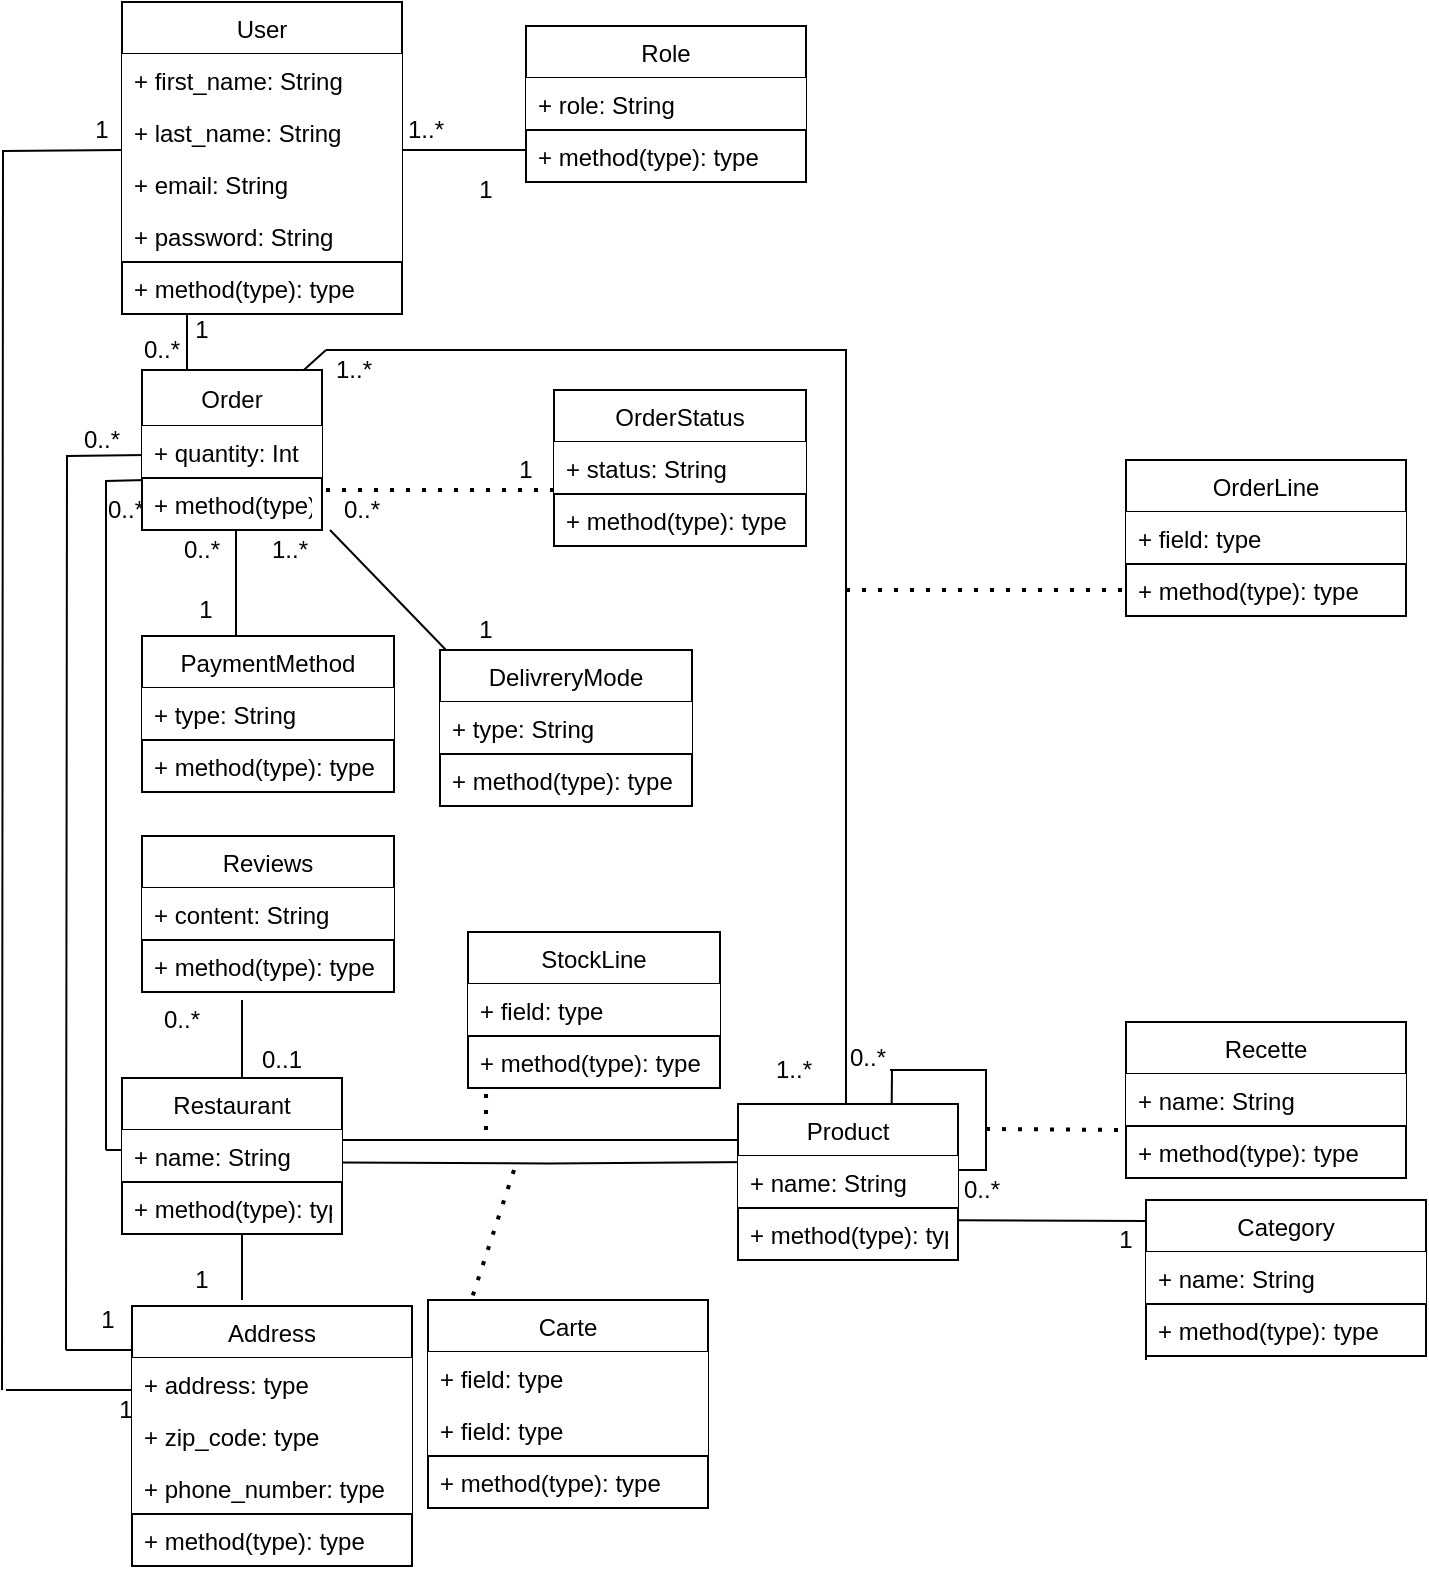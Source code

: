 <mxfile version="13.7.9" type="device"><diagram id="C5RBs43oDa-KdzZeNtuy" name="diagram_class"><mxGraphModel dx="672" dy="725" grid="1" gridSize="10" guides="1" tooltips="1" connect="1" arrows="1" fold="1" page="1" pageScale="1" pageWidth="827" pageHeight="1169" math="0" shadow="0"><root><mxCell id="WIyWlLk6GJQsqaUBKTNV-0"/><mxCell id="WIyWlLk6GJQsqaUBKTNV-1" parent="WIyWlLk6GJQsqaUBKTNV-0"/><mxCell id="FE85Yk6L3QSCfBWasc5i-10" style="edgeStyle=orthogonalEdgeStyle;rounded=0;orthogonalLoop=1;jettySize=auto;html=1;exitX=0;exitY=0.25;exitDx=0;exitDy=0;endArrow=none;endFill=0;strokeColor=#000000;" parent="WIyWlLk6GJQsqaUBKTNV-1" edge="1"><mxGeometry relative="1" as="geometry"><mxPoint x="100" y="680" as="targetPoint"/><mxPoint x="163" y="680.0" as="sourcePoint"/></mxGeometry></mxCell><mxCell id="FE85Yk6L3QSCfBWasc5i-20" style="edgeStyle=orthogonalEdgeStyle;rounded=0;orthogonalLoop=1;jettySize=auto;html=1;exitX=0;exitY=0.75;exitDx=0;exitDy=0;endArrow=none;endFill=0;strokeColor=#000000;" parent="WIyWlLk6GJQsqaUBKTNV-1" edge="1"><mxGeometry relative="1" as="geometry"><mxPoint x="70" y="700" as="targetPoint"/><mxPoint x="141" y="700" as="sourcePoint"/></mxGeometry></mxCell><mxCell id="HEgG5hIbWRxFuIyhDxH8-4" value="User" style="swimlane;fontStyle=0;childLayout=stackLayout;horizontal=1;startSize=26;horizontalStack=0;resizeParent=1;resizeParentMax=0;resizeLast=0;collapsible=1;marginBottom=0;fillColor=#FFFFFF;" vertex="1" parent="WIyWlLk6GJQsqaUBKTNV-1"><mxGeometry x="128" y="6" width="140" height="156" as="geometry"><mxRectangle x="480" y="50" width="90" height="26" as="alternateBounds"/></mxGeometry></mxCell><mxCell id="HEgG5hIbWRxFuIyhDxH8-5" value="+ first_name: String" style="text;strokeColor=none;align=left;verticalAlign=top;spacingLeft=4;spacingRight=4;overflow=hidden;rotatable=0;points=[[0,0.5],[1,0.5]];portConstraint=eastwest;fillColor=#FFFFFF;" vertex="1" parent="HEgG5hIbWRxFuIyhDxH8-4"><mxGeometry y="26" width="140" height="26" as="geometry"/></mxCell><mxCell id="HEgG5hIbWRxFuIyhDxH8-6" value="+ last_name: String" style="text;align=left;verticalAlign=top;spacingLeft=4;spacingRight=4;overflow=hidden;rotatable=0;points=[[0,0.5],[1,0.5]];portConstraint=eastwest;fillColor=#FFFFFF;" vertex="1" parent="HEgG5hIbWRxFuIyhDxH8-4"><mxGeometry y="52" width="140" height="26" as="geometry"/></mxCell><mxCell id="HEgG5hIbWRxFuIyhDxH8-111" value="+ email: String" style="text;align=left;verticalAlign=top;spacingLeft=4;spacingRight=4;overflow=hidden;rotatable=0;points=[[0,0.5],[1,0.5]];portConstraint=eastwest;fillColor=#FFFFFF;" vertex="1" parent="HEgG5hIbWRxFuIyhDxH8-4"><mxGeometry y="78" width="140" height="26" as="geometry"/></mxCell><mxCell id="HEgG5hIbWRxFuIyhDxH8-110" value="+ password: String" style="text;align=left;verticalAlign=top;spacingLeft=4;spacingRight=4;overflow=hidden;rotatable=0;points=[[0,0.5],[1,0.5]];portConstraint=eastwest;fillColor=#FFFFFF;" vertex="1" parent="HEgG5hIbWRxFuIyhDxH8-4"><mxGeometry y="104" width="140" height="26" as="geometry"/></mxCell><mxCell id="HEgG5hIbWRxFuIyhDxH8-92" value="+ method(type): type" style="text;align=left;verticalAlign=top;spacingLeft=4;spacingRight=4;overflow=hidden;rotatable=0;points=[[0,0.5],[1,0.5]];portConstraint=eastwest;fillColor=#FFFFFF;strokeColor=#000000;" vertex="1" parent="HEgG5hIbWRxFuIyhDxH8-4"><mxGeometry y="130" width="140" height="26" as="geometry"/></mxCell><mxCell id="HEgG5hIbWRxFuIyhDxH8-8" value="Role" style="swimlane;fontStyle=0;childLayout=stackLayout;horizontal=1;startSize=26;horizontalStack=0;resizeParent=1;resizeParentMax=0;resizeLast=0;collapsible=1;marginBottom=0;fillColor=#FFFFFF;" vertex="1" parent="WIyWlLk6GJQsqaUBKTNV-1"><mxGeometry x="330" y="18" width="140" height="78" as="geometry"><mxRectangle x="480" y="50" width="90" height="26" as="alternateBounds"/></mxGeometry></mxCell><mxCell id="HEgG5hIbWRxFuIyhDxH8-9" value="+ role: String" style="text;strokeColor=none;align=left;verticalAlign=top;spacingLeft=4;spacingRight=4;overflow=hidden;rotatable=0;points=[[0,0.5],[1,0.5]];portConstraint=eastwest;fillColor=#FFFFFF;" vertex="1" parent="HEgG5hIbWRxFuIyhDxH8-8"><mxGeometry y="26" width="140" height="26" as="geometry"/></mxCell><mxCell id="HEgG5hIbWRxFuIyhDxH8-91" value="+ method(type): type" style="text;align=left;verticalAlign=top;spacingLeft=4;spacingRight=4;overflow=hidden;rotatable=0;points=[[0,0.5],[1,0.5]];portConstraint=eastwest;fillColor=#FFFFFF;strokeColor=#000000;" vertex="1" parent="HEgG5hIbWRxFuIyhDxH8-8"><mxGeometry y="52" width="140" height="26" as="geometry"/></mxCell><mxCell id="FE85Yk6L3QSCfBWasc5i-9" style="edgeStyle=orthogonalEdgeStyle;rounded=0;orthogonalLoop=1;jettySize=auto;html=1;exitX=0;exitY=0.5;exitDx=0;exitDy=0;endArrow=none;endFill=0;strokeColor=#000000;" parent="WIyWlLk6GJQsqaUBKTNV-1" edge="1"><mxGeometry relative="1" as="geometry"><mxPoint x="120" y="580" as="targetPoint"/><Array as="points"><mxPoint x="138" y="580"/></Array><mxPoint x="138" y="575" as="sourcePoint"/></mxGeometry></mxCell><mxCell id="FE85Yk6L3QSCfBWasc5i-14" style="edgeStyle=orthogonalEdgeStyle;rounded=0;orthogonalLoop=1;jettySize=auto;html=1;exitX=1;exitY=0.5;exitDx=0;exitDy=0;entryX=-0.004;entryY=0.178;entryDx=0;entryDy=0;endArrow=none;endFill=0;strokeColor=#000000;entryPerimeter=0;" parent="WIyWlLk6GJQsqaUBKTNV-1" edge="1"><mxGeometry relative="1" as="geometry"><mxPoint x="443.624" y="569.79" as="targetPoint"/><Array as="points"><mxPoint x="440" y="575"/><mxPoint x="444" y="576"/></Array><mxPoint x="238" y="575" as="sourcePoint"/></mxGeometry></mxCell><mxCell id="FE85Yk6L3QSCfBWasc5i-67" style="edgeStyle=orthogonalEdgeStyle;rounded=0;orthogonalLoop=1;jettySize=auto;html=1;exitX=1;exitY=0.75;exitDx=0;exitDy=0;endArrow=none;endFill=0;strokeColor=#000000;entryX=0.002;entryY=0.542;entryDx=0;entryDy=0;entryPerimeter=0;" parent="WIyWlLk6GJQsqaUBKTNV-1" edge="1"><mxGeometry relative="1" as="geometry"><mxPoint x="444.188" y="586.01" as="targetPoint"/><mxPoint x="238" y="586.2" as="sourcePoint"/></mxGeometry></mxCell><mxCell id="FE85Yk6L3QSCfBWasc5i-8" style="edgeStyle=orthogonalEdgeStyle;rounded=0;orthogonalLoop=1;jettySize=auto;html=1;exitX=0;exitY=0.5;exitDx=0;exitDy=0;endArrow=none;endFill=0;strokeColor=#000000;" parent="WIyWlLk6GJQsqaUBKTNV-1" edge="1"><mxGeometry relative="1" as="geometry"><mxPoint x="120" y="580" as="targetPoint"/><mxPoint x="140" y="245" as="sourcePoint"/></mxGeometry></mxCell><mxCell id="FE85Yk6L3QSCfBWasc5i-11" style="edgeStyle=orthogonalEdgeStyle;rounded=0;orthogonalLoop=1;jettySize=auto;html=1;exitX=0;exitY=0.25;exitDx=0;exitDy=0;endArrow=none;endFill=0;strokeColor=#000000;" parent="WIyWlLk6GJQsqaUBKTNV-1" edge="1"><mxGeometry relative="1" as="geometry"><mxPoint x="100" y="670" as="targetPoint"/><mxPoint x="140" y="232.5" as="sourcePoint"/></mxGeometry></mxCell><mxCell id="FE85Yk6L3QSCfBWasc5i-49" style="edgeStyle=orthogonalEdgeStyle;rounded=0;orthogonalLoop=1;jettySize=auto;html=1;exitX=0.5;exitY=0;exitDx=0;exitDy=0;endArrow=none;endFill=0;strokeColor=#000000;" parent="WIyWlLk6GJQsqaUBKTNV-1" edge="1"><mxGeometry relative="1" as="geometry"><mxPoint x="230" y="180" as="targetPoint"/><Array as="points"><mxPoint x="491" y="565"/><mxPoint x="490" y="180"/></Array><mxPoint x="491.0" y="560" as="sourcePoint"/></mxGeometry></mxCell><mxCell id="FE85Yk6L3QSCfBWasc5i-60" style="edgeStyle=orthogonalEdgeStyle;rounded=0;orthogonalLoop=1;jettySize=auto;html=1;exitX=1;exitY=0.5;exitDx=0;exitDy=0;endArrow=none;endFill=0;strokeColor=#000000;" parent="WIyWlLk6GJQsqaUBKTNV-1" edge="1"><mxGeometry relative="1" as="geometry"><mxPoint x="512" y="540" as="targetPoint"/><mxPoint x="540" y="590" as="sourcePoint"/><Array as="points"><mxPoint x="560" y="590"/><mxPoint x="560" y="540"/><mxPoint x="522" y="540"/></Array></mxGeometry></mxCell><mxCell id="FE85Yk6L3QSCfBWasc5i-69" style="edgeStyle=orthogonalEdgeStyle;rounded=0;orthogonalLoop=1;jettySize=auto;html=1;exitX=0.75;exitY=1;exitDx=0;exitDy=0;entryX=0;entryY=0.75;entryDx=0;entryDy=0;endArrow=none;endFill=0;strokeColor=#000000;" parent="WIyWlLk6GJQsqaUBKTNV-1" edge="1"><mxGeometry relative="1" as="geometry"><mxPoint x="514.5" y="615" as="sourcePoint"/><mxPoint x="640.0" y="685" as="targetPoint"/></mxGeometry></mxCell><mxCell id="MqJ2paSYURDr6kIqOZ7u-15" style="edgeStyle=orthogonalEdgeStyle;rounded=0;orthogonalLoop=1;jettySize=auto;html=1;entryX=0;entryY=0.5;entryDx=0;entryDy=0;endArrow=none;endFill=0;" parent="WIyWlLk6GJQsqaUBKTNV-1" edge="1"><mxGeometry relative="1" as="geometry"><mxPoint x="268" y="80" as="sourcePoint"/><mxPoint x="330" y="80" as="targetPoint"/></mxGeometry></mxCell><mxCell id="FE85Yk6L3QSCfBWasc5i-6" style="edgeStyle=orthogonalEdgeStyle;rounded=0;orthogonalLoop=1;jettySize=auto;html=1;endArrow=none;endFill=0;exitX=0;exitY=0.5;exitDx=0;exitDy=0;" parent="WIyWlLk6GJQsqaUBKTNV-1" edge="1"><mxGeometry relative="1" as="geometry"><mxPoint x="68" y="700" as="targetPoint"/><mxPoint x="128" y="80" as="sourcePoint"/></mxGeometry></mxCell><mxCell id="MqJ2paSYURDr6kIqOZ7u-20" value="" style="endArrow=none;html=1;strokeColor=#000000;exitX=0.5;exitY=1;exitDx=0;exitDy=0;" parent="WIyWlLk6GJQsqaUBKTNV-1" edge="1"><mxGeometry width="50" height="50" relative="1" as="geometry"><mxPoint x="188" y="605" as="sourcePoint"/><mxPoint x="188" y="655" as="targetPoint"/></mxGeometry></mxCell><mxCell id="MqJ2paSYURDr6kIqOZ7u-21" value="" style="endArrow=none;html=1;strokeColor=#000000;exitX=0.5;exitY=0;exitDx=0;exitDy=0;entryX=0.5;entryY=1;entryDx=0;entryDy=0;" parent="WIyWlLk6GJQsqaUBKTNV-1" edge="1"><mxGeometry width="50" height="50" relative="1" as="geometry"><mxPoint x="188" y="545" as="sourcePoint"/><mxPoint x="188" y="505" as="targetPoint"/></mxGeometry></mxCell><mxCell id="MqJ2paSYURDr6kIqOZ7u-24" value="" style="endArrow=none;dashed=1;html=1;dashPattern=1 3;strokeWidth=2;entryX=0;entryY=0.5;entryDx=0;entryDy=0;" parent="WIyWlLk6GJQsqaUBKTNV-1" edge="1"><mxGeometry width="50" height="50" relative="1" as="geometry"><mxPoint x="230" y="250" as="sourcePoint"/><mxPoint x="350.0" y="250" as="targetPoint"/></mxGeometry></mxCell><mxCell id="MqJ2paSYURDr6kIqOZ7u-25" value="" style="endArrow=none;html=1;strokeColor=#000000;exitX=0.5;exitY=1;exitDx=0;exitDy=0;entryX=0.5;entryY=0;entryDx=0;entryDy=0;" parent="WIyWlLk6GJQsqaUBKTNV-1" edge="1"><mxGeometry width="50" height="50" relative="1" as="geometry"><mxPoint x="185" y="270" as="sourcePoint"/><mxPoint x="185" y="330" as="targetPoint"/></mxGeometry></mxCell><mxCell id="MqJ2paSYURDr6kIqOZ7u-35" value="0..*" style="text;html=1;strokeColor=none;fillColor=none;align=center;verticalAlign=middle;whiteSpace=wrap;rounded=0;" parent="WIyWlLk6GJQsqaUBKTNV-1" vertex="1"><mxGeometry x="228" y="250" width="40" height="20" as="geometry"/></mxCell><mxCell id="MqJ2paSYURDr6kIqOZ7u-37" value="1" style="text;html=1;strokeColor=none;fillColor=none;align=center;verticalAlign=middle;whiteSpace=wrap;rounded=0;" parent="WIyWlLk6GJQsqaUBKTNV-1" vertex="1"><mxGeometry x="178" y="605" width="40" height="20" as="geometry"/></mxCell><mxCell id="MqJ2paSYURDr6kIqOZ7u-38" value="1" style="text;html=1;strokeColor=none;fillColor=none;align=center;verticalAlign=middle;whiteSpace=wrap;rounded=0;" parent="WIyWlLk6GJQsqaUBKTNV-1" vertex="1"><mxGeometry x="148" y="635" width="40" height="20" as="geometry"/></mxCell><mxCell id="MqJ2paSYURDr6kIqOZ7u-39" value="0..*" style="text;html=1;strokeColor=none;fillColor=none;align=center;verticalAlign=middle;whiteSpace=wrap;rounded=0;" parent="WIyWlLk6GJQsqaUBKTNV-1" vertex="1"><mxGeometry x="138" y="505" width="40" height="20" as="geometry"/></mxCell><mxCell id="MqJ2paSYURDr6kIqOZ7u-40" value="0..1" style="text;html=1;strokeColor=none;fillColor=none;align=center;verticalAlign=middle;whiteSpace=wrap;rounded=0;" parent="WIyWlLk6GJQsqaUBKTNV-1" vertex="1"><mxGeometry x="188" y="525" width="40" height="20" as="geometry"/></mxCell><mxCell id="MqJ2paSYURDr6kIqOZ7u-46" value="1" style="text;html=1;strokeColor=none;fillColor=none;align=center;verticalAlign=middle;whiteSpace=wrap;rounded=0;" parent="WIyWlLk6GJQsqaUBKTNV-1" vertex="1"><mxGeometry x="150" y="300" width="40" height="20" as="geometry"/></mxCell><mxCell id="MqJ2paSYURDr6kIqOZ7u-47" value="1..*" style="text;html=1;strokeColor=none;fillColor=none;align=center;verticalAlign=middle;whiteSpace=wrap;rounded=0;" parent="WIyWlLk6GJQsqaUBKTNV-1" vertex="1"><mxGeometry x="260" y="60" width="40" height="20" as="geometry"/></mxCell><mxCell id="MqJ2paSYURDr6kIqOZ7u-48" value="1" style="text;html=1;strokeColor=none;fillColor=none;align=center;verticalAlign=middle;whiteSpace=wrap;rounded=0;" parent="WIyWlLk6GJQsqaUBKTNV-1" vertex="1"><mxGeometry x="290" y="90" width="40" height="20" as="geometry"/></mxCell><mxCell id="FE85Yk6L3QSCfBWasc5i-1" value="1" style="text;html=1;strokeColor=none;fillColor=none;align=center;verticalAlign=middle;whiteSpace=wrap;rounded=0;" parent="WIyWlLk6GJQsqaUBKTNV-1" vertex="1"><mxGeometry x="148" y="160" width="40" height="20" as="geometry"/></mxCell><mxCell id="FE85Yk6L3QSCfBWasc5i-2" value="0..*" style="text;html=1;strokeColor=none;fillColor=none;align=center;verticalAlign=middle;whiteSpace=wrap;rounded=0;" parent="WIyWlLk6GJQsqaUBKTNV-1" vertex="1"><mxGeometry x="128" y="170" width="40" height="20" as="geometry"/></mxCell><mxCell id="FE85Yk6L3QSCfBWasc5i-19" value="" style="endArrow=none;html=1;strokeColor=#000000;" parent="WIyWlLk6GJQsqaUBKTNV-1" edge="1"><mxGeometry width="50" height="50" relative="1" as="geometry"><mxPoint x="100" y="670" as="sourcePoint"/><mxPoint x="100" y="680" as="targetPoint"/></mxGeometry></mxCell><mxCell id="FE85Yk6L3QSCfBWasc5i-26" value="1" style="text;html=1;strokeColor=none;fillColor=none;align=center;verticalAlign=middle;whiteSpace=wrap;rounded=0;" parent="WIyWlLk6GJQsqaUBKTNV-1" vertex="1"><mxGeometry x="110" y="700" width="40" height="20" as="geometry"/></mxCell><mxCell id="FE85Yk6L3QSCfBWasc5i-27" value="1" style="text;html=1;strokeColor=none;fillColor=none;align=center;verticalAlign=middle;whiteSpace=wrap;rounded=0;" parent="WIyWlLk6GJQsqaUBKTNV-1" vertex="1"><mxGeometry x="98" y="60" width="40" height="20" as="geometry"/></mxCell><mxCell id="FE85Yk6L3QSCfBWasc5i-29" value="1" style="text;html=1;strokeColor=none;fillColor=none;align=center;verticalAlign=middle;whiteSpace=wrap;rounded=0;" parent="WIyWlLk6GJQsqaUBKTNV-1" vertex="1"><mxGeometry x="101" y="655" width="40" height="20" as="geometry"/></mxCell><mxCell id="FE85Yk6L3QSCfBWasc5i-31" value="0..*" style="text;html=1;strokeColor=none;fillColor=none;align=center;verticalAlign=middle;whiteSpace=wrap;rounded=0;" parent="WIyWlLk6GJQsqaUBKTNV-1" vertex="1"><mxGeometry x="98" y="215" width="40" height="20" as="geometry"/></mxCell><mxCell id="FE85Yk6L3QSCfBWasc5i-32" value="1..*" style="text;html=1;strokeColor=none;fillColor=none;align=center;verticalAlign=middle;whiteSpace=wrap;rounded=0;" parent="WIyWlLk6GJQsqaUBKTNV-1" vertex="1"><mxGeometry x="192" y="270" width="40" height="20" as="geometry"/></mxCell><mxCell id="FE85Yk6L3QSCfBWasc5i-35" value="0..*" style="text;html=1;strokeColor=none;fillColor=none;align=center;verticalAlign=middle;whiteSpace=wrap;rounded=0;" parent="WIyWlLk6GJQsqaUBKTNV-1" vertex="1"><mxGeometry x="110" y="250" width="40" height="20" as="geometry"/></mxCell><mxCell id="FE85Yk6L3QSCfBWasc5i-38" value="1" style="text;html=1;strokeColor=none;fillColor=none;align=center;verticalAlign=middle;whiteSpace=wrap;rounded=0;" parent="WIyWlLk6GJQsqaUBKTNV-1" vertex="1"><mxGeometry x="310" y="230" width="40" height="20" as="geometry"/></mxCell><mxCell id="FE85Yk6L3QSCfBWasc5i-48" value="" style="endArrow=none;dashed=1;html=1;dashPattern=1 3;strokeWidth=2;entryX=0.405;entryY=1.021;entryDx=0;entryDy=0;entryPerimeter=0;" parent="WIyWlLk6GJQsqaUBKTNV-1" edge="1"><mxGeometry width="50" height="50" relative="1" as="geometry"><mxPoint x="310" y="570" as="sourcePoint"/><mxPoint x="310.07" y="501.26" as="targetPoint"/></mxGeometry></mxCell><mxCell id="FE85Yk6L3QSCfBWasc5i-50" value="" style="endArrow=none;html=1;strokeColor=#000000;exitX=0.89;exitY=0.009;exitDx=0;exitDy=0;exitPerimeter=0;" parent="WIyWlLk6GJQsqaUBKTNV-1" source="HEgG5hIbWRxFuIyhDxH8-83" edge="1"><mxGeometry width="50" height="50" relative="1" as="geometry"><mxPoint x="230" y="220" as="sourcePoint"/><mxPoint x="230" y="180" as="targetPoint"/></mxGeometry></mxCell><mxCell id="FE85Yk6L3QSCfBWasc5i-53" value="" style="endArrow=none;dashed=1;html=1;dashPattern=1 3;strokeWidth=2;" parent="WIyWlLk6GJQsqaUBKTNV-1" edge="1"><mxGeometry width="50" height="50" relative="1" as="geometry"><mxPoint x="490" y="300" as="sourcePoint"/><mxPoint x="630" y="300" as="targetPoint"/></mxGeometry></mxCell><mxCell id="FE85Yk6L3QSCfBWasc5i-54" value="" style="endArrow=none;html=1;strokeColor=#000000;entryX=0;entryY=0;entryDx=0;entryDy=0;" parent="WIyWlLk6GJQsqaUBKTNV-1" edge="1"><mxGeometry width="50" height="50" relative="1" as="geometry"><mxPoint x="232" y="270" as="sourcePoint"/><mxPoint x="290.0" y="330" as="targetPoint"/></mxGeometry></mxCell><mxCell id="FE85Yk6L3QSCfBWasc5i-55" value="1" style="text;html=1;strokeColor=none;fillColor=none;align=center;verticalAlign=middle;whiteSpace=wrap;rounded=0;" parent="WIyWlLk6GJQsqaUBKTNV-1" vertex="1"><mxGeometry x="290" y="310" width="40" height="20" as="geometry"/></mxCell><mxCell id="FE85Yk6L3QSCfBWasc5i-56" value="0..*" style="text;html=1;strokeColor=none;fillColor=none;align=center;verticalAlign=middle;whiteSpace=wrap;rounded=0;" parent="WIyWlLk6GJQsqaUBKTNV-1" vertex="1"><mxGeometry x="148" y="270" width="40" height="20" as="geometry"/></mxCell><mxCell id="FE85Yk6L3QSCfBWasc5i-57" value="1..*" style="text;html=1;strokeColor=none;fillColor=none;align=center;verticalAlign=middle;whiteSpace=wrap;rounded=0;" parent="WIyWlLk6GJQsqaUBKTNV-1" vertex="1"><mxGeometry x="224" y="180" width="40" height="20" as="geometry"/></mxCell><mxCell id="FE85Yk6L3QSCfBWasc5i-62" value="" style="endArrow=none;html=1;strokeColor=#000000;exitX=0.732;exitY=0.017;exitDx=0;exitDy=0;exitPerimeter=0;" parent="WIyWlLk6GJQsqaUBKTNV-1" edge="1"><mxGeometry width="50" height="50" relative="1" as="geometry"><mxPoint x="512.808" y="560.935" as="sourcePoint"/><mxPoint x="513" y="540" as="targetPoint"/></mxGeometry></mxCell><mxCell id="FE85Yk6L3QSCfBWasc5i-63" value="0..*" style="text;html=1;strokeColor=none;fillColor=none;align=center;verticalAlign=middle;whiteSpace=wrap;rounded=0;" parent="WIyWlLk6GJQsqaUBKTNV-1" vertex="1"><mxGeometry x="538" y="590" width="40" height="20" as="geometry"/></mxCell><mxCell id="FE85Yk6L3QSCfBWasc5i-64" value="0..*" style="text;html=1;strokeColor=none;fillColor=none;align=center;verticalAlign=middle;whiteSpace=wrap;rounded=0;" parent="WIyWlLk6GJQsqaUBKTNV-1" vertex="1"><mxGeometry x="481" y="524" width="40" height="20" as="geometry"/></mxCell><mxCell id="FE85Yk6L3QSCfBWasc5i-65" value="" style="endArrow=none;dashed=1;html=1;dashPattern=1 3;strokeWidth=2;entryX=0.143;entryY=0.048;entryDx=0;entryDy=0;entryPerimeter=0;" parent="WIyWlLk6GJQsqaUBKTNV-1" target="HEgG5hIbWRxFuIyhDxH8-24" edge="1"><mxGeometry width="50" height="50" relative="1" as="geometry"><mxPoint x="324" y="590" as="sourcePoint"/><mxPoint x="323.5" y="643" as="targetPoint"/></mxGeometry></mxCell><mxCell id="FE85Yk6L3QSCfBWasc5i-66" value="" style="endArrow=none;dashed=1;html=1;dashPattern=1 3;strokeWidth=2;" parent="WIyWlLk6GJQsqaUBKTNV-1" edge="1"><mxGeometry width="50" height="50" relative="1" as="geometry"><mxPoint x="560" y="569.5" as="sourcePoint"/><mxPoint x="630" y="570" as="targetPoint"/></mxGeometry></mxCell><mxCell id="FE85Yk6L3QSCfBWasc5i-70" value="1" style="text;html=1;strokeColor=none;fillColor=none;align=center;verticalAlign=middle;whiteSpace=wrap;rounded=0;" parent="WIyWlLk6GJQsqaUBKTNV-1" vertex="1"><mxGeometry x="610" y="615" width="40" height="20" as="geometry"/></mxCell><mxCell id="FE85Yk6L3QSCfBWasc5i-71" value="0..*" style="text;html=1;strokeColor=none;fillColor=none;align=center;verticalAlign=middle;whiteSpace=wrap;rounded=0;" parent="WIyWlLk6GJQsqaUBKTNV-1" vertex="1"><mxGeometry x="480" y="615" width="40" height="20" as="geometry"/></mxCell><mxCell id="FE85Yk6L3QSCfBWasc5i-72" value="1..*" style="text;html=1;strokeColor=none;fillColor=none;align=center;verticalAlign=middle;whiteSpace=wrap;rounded=0;" parent="WIyWlLk6GJQsqaUBKTNV-1" vertex="1"><mxGeometry x="444" y="530" width="40" height="20" as="geometry"/></mxCell><mxCell id="HEgG5hIbWRxFuIyhDxH8-12" value="OrderLine" style="swimlane;fontStyle=0;childLayout=stackLayout;horizontal=1;startSize=26;horizontalStack=0;resizeParent=1;resizeParentMax=0;resizeLast=0;collapsible=1;marginBottom=0;fillColor=#FFFFFF;" vertex="1" parent="WIyWlLk6GJQsqaUBKTNV-1"><mxGeometry x="630" y="235" width="140" height="78" as="geometry"><mxRectangle x="480" y="50" width="90" height="26" as="alternateBounds"/></mxGeometry></mxCell><mxCell id="HEgG5hIbWRxFuIyhDxH8-13" value="+ field: type" style="text;strokeColor=none;align=left;verticalAlign=top;spacingLeft=4;spacingRight=4;overflow=hidden;rotatable=0;points=[[0,0.5],[1,0.5]];portConstraint=eastwest;fillColor=#FFFFFF;" vertex="1" parent="HEgG5hIbWRxFuIyhDxH8-12"><mxGeometry y="26" width="140" height="26" as="geometry"/></mxCell><mxCell id="HEgG5hIbWRxFuIyhDxH8-93" value="+ method(type): type" style="text;align=left;verticalAlign=top;spacingLeft=4;spacingRight=4;overflow=hidden;rotatable=0;points=[[0,0.5],[1,0.5]];portConstraint=eastwest;fillColor=#FFFFFF;strokeColor=#000000;" vertex="1" parent="HEgG5hIbWRxFuIyhDxH8-12"><mxGeometry y="52" width="140" height="26" as="geometry"/></mxCell><mxCell id="HEgG5hIbWRxFuIyhDxH8-16" value="Recette" style="swimlane;fontStyle=0;childLayout=stackLayout;horizontal=1;startSize=26;horizontalStack=0;resizeParent=1;resizeParentMax=0;resizeLast=0;collapsible=1;marginBottom=0;fillColor=#FFFFFF;" vertex="1" parent="WIyWlLk6GJQsqaUBKTNV-1"><mxGeometry x="630" y="516" width="140" height="78" as="geometry"><mxRectangle x="480" y="50" width="90" height="26" as="alternateBounds"/></mxGeometry></mxCell><mxCell id="HEgG5hIbWRxFuIyhDxH8-17" value="+ name: String" style="text;strokeColor=none;align=left;verticalAlign=top;spacingLeft=4;spacingRight=4;overflow=hidden;rotatable=0;points=[[0,0.5],[1,0.5]];portConstraint=eastwest;fillColor=#FFFFFF;" vertex="1" parent="HEgG5hIbWRxFuIyhDxH8-16"><mxGeometry y="26" width="140" height="26" as="geometry"/></mxCell><mxCell id="HEgG5hIbWRxFuIyhDxH8-94" value="+ method(type): type" style="text;align=left;verticalAlign=top;spacingLeft=4;spacingRight=4;overflow=hidden;rotatable=0;points=[[0,0.5],[1,0.5]];portConstraint=eastwest;fillColor=#FFFFFF;strokeColor=#000000;" vertex="1" parent="HEgG5hIbWRxFuIyhDxH8-16"><mxGeometry y="52" width="140" height="26" as="geometry"/></mxCell><mxCell id="HEgG5hIbWRxFuIyhDxH8-20" value="Category" style="swimlane;fontStyle=0;childLayout=stackLayout;horizontal=1;startSize=26;horizontalStack=0;resizeParent=1;resizeParentMax=0;resizeLast=0;collapsible=1;marginBottom=0;fillColor=#FFFFFF;" vertex="1" parent="WIyWlLk6GJQsqaUBKTNV-1"><mxGeometry x="640" y="605" width="140" height="78" as="geometry"><mxRectangle x="480" y="50" width="90" height="26" as="alternateBounds"/></mxGeometry></mxCell><mxCell id="HEgG5hIbWRxFuIyhDxH8-21" value="+ name: String" style="text;strokeColor=none;align=left;verticalAlign=top;spacingLeft=4;spacingRight=4;overflow=hidden;rotatable=0;points=[[0,0.5],[1,0.5]];portConstraint=eastwest;fillColor=#FFFFFF;" vertex="1" parent="HEgG5hIbWRxFuIyhDxH8-20"><mxGeometry y="26" width="140" height="26" as="geometry"/></mxCell><mxCell id="HEgG5hIbWRxFuIyhDxH8-95" value="+ method(type): type" style="text;align=left;verticalAlign=top;spacingLeft=4;spacingRight=4;overflow=hidden;rotatable=0;points=[[0,0.5],[1,0.5]];portConstraint=eastwest;fillColor=#FFFFFF;strokeColor=#000000;" vertex="1" parent="HEgG5hIbWRxFuIyhDxH8-20"><mxGeometry y="52" width="140" height="26" as="geometry"/></mxCell><mxCell id="HEgG5hIbWRxFuIyhDxH8-28" value="Address" style="swimlane;fontStyle=0;childLayout=stackLayout;horizontal=1;startSize=26;horizontalStack=0;resizeParent=1;resizeParentMax=0;resizeLast=0;collapsible=1;marginBottom=0;fillColor=#FFFFFF;" vertex="1" parent="WIyWlLk6GJQsqaUBKTNV-1"><mxGeometry x="133" y="658" width="140" height="130" as="geometry"><mxRectangle x="480" y="50" width="90" height="26" as="alternateBounds"/></mxGeometry></mxCell><mxCell id="HEgG5hIbWRxFuIyhDxH8-29" value="+ address: type" style="text;strokeColor=none;align=left;verticalAlign=top;spacingLeft=4;spacingRight=4;overflow=hidden;rotatable=0;points=[[0,0.5],[1,0.5]];portConstraint=eastwest;fillColor=#FFFFFF;" vertex="1" parent="HEgG5hIbWRxFuIyhDxH8-28"><mxGeometry y="26" width="140" height="26" as="geometry"/></mxCell><mxCell id="HEgG5hIbWRxFuIyhDxH8-116" value="+ zip_code: type" style="text;align=left;verticalAlign=top;spacingLeft=4;spacingRight=4;overflow=hidden;rotatable=0;points=[[0,0.5],[1,0.5]];portConstraint=eastwest;fillColor=#FFFFFF;" vertex="1" parent="HEgG5hIbWRxFuIyhDxH8-28"><mxGeometry y="52" width="140" height="26" as="geometry"/></mxCell><mxCell id="HEgG5hIbWRxFuIyhDxH8-115" value="+ phone_number: type" style="text;align=left;verticalAlign=top;spacingLeft=4;spacingRight=4;overflow=hidden;rotatable=0;points=[[0,0.5],[1,0.5]];portConstraint=eastwest;fillColor=#FFFFFF;" vertex="1" parent="HEgG5hIbWRxFuIyhDxH8-28"><mxGeometry y="78" width="140" height="26" as="geometry"/></mxCell><mxCell id="HEgG5hIbWRxFuIyhDxH8-98" value="+ method(type): type" style="text;align=left;verticalAlign=top;spacingLeft=4;spacingRight=4;overflow=hidden;rotatable=0;points=[[0,0.5],[1,0.5]];portConstraint=eastwest;fillColor=#FFFFFF;strokeColor=#000000;" vertex="1" parent="HEgG5hIbWRxFuIyhDxH8-28"><mxGeometry y="104" width="140" height="26" as="geometry"/></mxCell><mxCell id="HEgG5hIbWRxFuIyhDxH8-32" value="OrderStatus" style="swimlane;fontStyle=0;childLayout=stackLayout;horizontal=1;startSize=26;horizontalStack=0;resizeParent=1;resizeParentMax=0;resizeLast=0;collapsible=1;marginBottom=0;fillColor=#FFFFFF;" vertex="1" parent="WIyWlLk6GJQsqaUBKTNV-1"><mxGeometry x="344" y="200" width="126" height="78" as="geometry"><mxRectangle x="480" y="50" width="90" height="26" as="alternateBounds"/></mxGeometry></mxCell><mxCell id="HEgG5hIbWRxFuIyhDxH8-33" value="+ status: String" style="text;strokeColor=none;align=left;verticalAlign=top;spacingLeft=4;spacingRight=4;overflow=hidden;rotatable=0;points=[[0,0.5],[1,0.5]];portConstraint=eastwest;fillColor=#FFFFFF;" vertex="1" parent="HEgG5hIbWRxFuIyhDxH8-32"><mxGeometry y="26" width="126" height="26" as="geometry"/></mxCell><mxCell id="HEgG5hIbWRxFuIyhDxH8-103" value="+ method(type): type" style="text;align=left;verticalAlign=top;spacingLeft=4;spacingRight=4;overflow=hidden;rotatable=0;points=[[0,0.5],[1,0.5]];portConstraint=eastwest;fillColor=#FFFFFF;strokeColor=#000000;" vertex="1" parent="HEgG5hIbWRxFuIyhDxH8-32"><mxGeometry y="52" width="126" height="26" as="geometry"/></mxCell><mxCell id="HEgG5hIbWRxFuIyhDxH8-36" value="StockLine" style="swimlane;fontStyle=0;childLayout=stackLayout;horizontal=1;startSize=26;horizontalStack=0;resizeParent=1;resizeParentMax=0;resizeLast=0;collapsible=1;marginBottom=0;fillColor=#FFFFFF;" vertex="1" parent="WIyWlLk6GJQsqaUBKTNV-1"><mxGeometry x="301" y="471" width="126" height="78" as="geometry"><mxRectangle x="480" y="50" width="90" height="26" as="alternateBounds"/></mxGeometry></mxCell><mxCell id="HEgG5hIbWRxFuIyhDxH8-37" value="+ field: type" style="text;strokeColor=none;align=left;verticalAlign=top;spacingLeft=4;spacingRight=4;overflow=hidden;rotatable=0;points=[[0,0.5],[1,0.5]];portConstraint=eastwest;fillColor=#FFFFFF;" vertex="1" parent="HEgG5hIbWRxFuIyhDxH8-36"><mxGeometry y="26" width="126" height="26" as="geometry"/></mxCell><mxCell id="HEgG5hIbWRxFuIyhDxH8-99" value="+ method(type): type" style="text;align=left;verticalAlign=top;spacingLeft=4;spacingRight=4;overflow=hidden;rotatable=0;points=[[0,0.5],[1,0.5]];portConstraint=eastwest;fillColor=#FFFFFF;strokeColor=#000000;" vertex="1" parent="HEgG5hIbWRxFuIyhDxH8-36"><mxGeometry y="52" width="126" height="26" as="geometry"/></mxCell><mxCell id="HEgG5hIbWRxFuIyhDxH8-40" value="Reviews" style="swimlane;fontStyle=0;childLayout=stackLayout;horizontal=1;startSize=26;horizontalStack=0;resizeParent=1;resizeParentMax=0;resizeLast=0;collapsible=1;marginBottom=0;fillColor=#FFFFFF;" vertex="1" parent="WIyWlLk6GJQsqaUBKTNV-1"><mxGeometry x="138" y="423" width="126" height="78" as="geometry"><mxRectangle x="480" y="50" width="90" height="26" as="alternateBounds"/></mxGeometry></mxCell><mxCell id="HEgG5hIbWRxFuIyhDxH8-41" value="+ content: String" style="text;strokeColor=none;align=left;verticalAlign=top;spacingLeft=4;spacingRight=4;overflow=hidden;rotatable=0;points=[[0,0.5],[1,0.5]];portConstraint=eastwest;fillColor=#FFFFFF;" vertex="1" parent="HEgG5hIbWRxFuIyhDxH8-40"><mxGeometry y="26" width="126" height="26" as="geometry"/></mxCell><mxCell id="HEgG5hIbWRxFuIyhDxH8-100" value="+ method(type): type" style="text;align=left;verticalAlign=top;spacingLeft=4;spacingRight=4;overflow=hidden;rotatable=0;points=[[0,0.5],[1,0.5]];portConstraint=eastwest;fillColor=#FFFFFF;strokeColor=#000000;" vertex="1" parent="HEgG5hIbWRxFuIyhDxH8-40"><mxGeometry y="52" width="126" height="26" as="geometry"/></mxCell><mxCell id="HEgG5hIbWRxFuIyhDxH8-71" value="DelivreryMode" style="swimlane;fontStyle=0;childLayout=stackLayout;horizontal=1;startSize=26;horizontalStack=0;resizeParent=1;resizeParentMax=0;resizeLast=0;collapsible=1;marginBottom=0;fillColor=#FFFFFF;" vertex="1" parent="WIyWlLk6GJQsqaUBKTNV-1"><mxGeometry x="287" y="330" width="126" height="78" as="geometry"><mxRectangle x="480" y="50" width="90" height="26" as="alternateBounds"/></mxGeometry></mxCell><mxCell id="HEgG5hIbWRxFuIyhDxH8-72" value="+ type: String" style="text;strokeColor=none;align=left;verticalAlign=top;spacingLeft=4;spacingRight=4;overflow=hidden;rotatable=0;points=[[0,0.5],[1,0.5]];portConstraint=eastwest;fillColor=#FFFFFF;" vertex="1" parent="HEgG5hIbWRxFuIyhDxH8-71"><mxGeometry y="26" width="126" height="26" as="geometry"/></mxCell><mxCell id="HEgG5hIbWRxFuIyhDxH8-102" value="+ method(type): type" style="text;align=left;verticalAlign=top;spacingLeft=4;spacingRight=4;overflow=hidden;rotatable=0;points=[[0,0.5],[1,0.5]];portConstraint=eastwest;fillColor=#FFFFFF;strokeColor=#000000;" vertex="1" parent="HEgG5hIbWRxFuIyhDxH8-71"><mxGeometry y="52" width="126" height="26" as="geometry"/></mxCell><mxCell id="HEgG5hIbWRxFuIyhDxH8-75" value="PaymentMethod" style="swimlane;fontStyle=0;childLayout=stackLayout;horizontal=1;startSize=26;horizontalStack=0;resizeParent=1;resizeParentMax=0;resizeLast=0;collapsible=1;marginBottom=0;fillColor=#FFFFFF;" vertex="1" parent="WIyWlLk6GJQsqaUBKTNV-1"><mxGeometry x="138" y="323" width="126" height="78" as="geometry"><mxRectangle x="480" y="50" width="90" height="26" as="alternateBounds"/></mxGeometry></mxCell><mxCell id="HEgG5hIbWRxFuIyhDxH8-76" value="+ type: String" style="text;strokeColor=none;align=left;verticalAlign=top;spacingLeft=4;spacingRight=4;overflow=hidden;rotatable=0;points=[[0,0.5],[1,0.5]];portConstraint=eastwest;fillColor=#FFFFFF;" vertex="1" parent="HEgG5hIbWRxFuIyhDxH8-75"><mxGeometry y="26" width="126" height="26" as="geometry"/></mxCell><mxCell id="HEgG5hIbWRxFuIyhDxH8-101" value="+ method(type): type" style="text;align=left;verticalAlign=top;spacingLeft=4;spacingRight=4;overflow=hidden;rotatable=0;points=[[0,0.5],[1,0.5]];portConstraint=eastwest;fillColor=#FFFFFF;strokeColor=#000000;" vertex="1" parent="HEgG5hIbWRxFuIyhDxH8-75"><mxGeometry y="52" width="126" height="26" as="geometry"/></mxCell><mxCell id="HEgG5hIbWRxFuIyhDxH8-78" value="Product" style="swimlane;fontStyle=0;childLayout=stackLayout;horizontal=1;startSize=26;horizontalStack=0;resizeParent=1;resizeParentMax=0;resizeLast=0;collapsible=1;marginBottom=0;fillColor=#FFFFFF;" vertex="1" parent="WIyWlLk6GJQsqaUBKTNV-1"><mxGeometry x="436" y="557" width="110" height="78" as="geometry"><mxRectangle x="480" y="50" width="90" height="26" as="alternateBounds"/></mxGeometry></mxCell><mxCell id="HEgG5hIbWRxFuIyhDxH8-79" value="+ name: String" style="text;strokeColor=none;align=left;verticalAlign=top;spacingLeft=4;spacingRight=4;overflow=hidden;rotatable=0;points=[[0,0.5],[1,0.5]];portConstraint=eastwest;fillColor=#FFFFFF;" vertex="1" parent="HEgG5hIbWRxFuIyhDxH8-78"><mxGeometry y="26" width="110" height="26" as="geometry"/></mxCell><mxCell id="HEgG5hIbWRxFuIyhDxH8-97" value="+ method(type): type" style="text;align=left;verticalAlign=top;spacingLeft=4;spacingRight=4;overflow=hidden;rotatable=0;points=[[0,0.5],[1,0.5]];portConstraint=eastwest;fillColor=#FFFFFF;strokeColor=#000000;" vertex="1" parent="HEgG5hIbWRxFuIyhDxH8-78"><mxGeometry y="52" width="110" height="26" as="geometry"/></mxCell><mxCell id="HEgG5hIbWRxFuIyhDxH8-83" value="Order" style="swimlane;fontStyle=0;childLayout=stackLayout;horizontal=1;startSize=28;horizontalStack=0;resizeParent=1;resizeParentMax=0;resizeLast=0;collapsible=1;marginBottom=0;fillColor=#FFFFFF;" vertex="1" parent="WIyWlLk6GJQsqaUBKTNV-1"><mxGeometry x="138" y="190" width="90" height="80" as="geometry"><mxRectangle x="480" y="50" width="90" height="26" as="alternateBounds"/></mxGeometry></mxCell><mxCell id="HEgG5hIbWRxFuIyhDxH8-84" value="+ quantity: Int" style="text;strokeColor=none;align=left;verticalAlign=top;spacingLeft=4;spacingRight=4;overflow=hidden;rotatable=0;points=[[0,0.5],[1,0.5]];portConstraint=eastwest;fillColor=#FFFFFF;" vertex="1" parent="HEgG5hIbWRxFuIyhDxH8-83"><mxGeometry y="28" width="90" height="26" as="geometry"/></mxCell><mxCell id="HEgG5hIbWRxFuIyhDxH8-104" value="+ method(type): type" style="text;align=left;verticalAlign=top;spacingLeft=4;spacingRight=4;overflow=hidden;rotatable=0;points=[[0,0.5],[1,0.5]];portConstraint=eastwest;fillColor=#FFFFFF;strokeColor=#000000;" vertex="1" parent="HEgG5hIbWRxFuIyhDxH8-83"><mxGeometry y="54" width="90" height="26" as="geometry"/></mxCell><mxCell id="HEgG5hIbWRxFuIyhDxH8-105" value="Restaurant" style="swimlane;fontStyle=0;childLayout=stackLayout;horizontal=1;startSize=26;horizontalStack=0;resizeParent=1;resizeParentMax=0;resizeLast=0;collapsible=1;marginBottom=0;fillColor=#FFFFFF;" vertex="1" parent="WIyWlLk6GJQsqaUBKTNV-1"><mxGeometry x="128" y="544" width="110" height="78" as="geometry"><mxRectangle x="480" y="50" width="90" height="26" as="alternateBounds"/></mxGeometry></mxCell><mxCell id="HEgG5hIbWRxFuIyhDxH8-106" value="+ name: String" style="text;strokeColor=none;align=left;verticalAlign=top;spacingLeft=4;spacingRight=4;overflow=hidden;rotatable=0;points=[[0,0.5],[1,0.5]];portConstraint=eastwest;fillColor=#FFFFFF;" vertex="1" parent="HEgG5hIbWRxFuIyhDxH8-105"><mxGeometry y="26" width="110" height="26" as="geometry"/></mxCell><mxCell id="HEgG5hIbWRxFuIyhDxH8-107" value="+ method(type): type" style="text;align=left;verticalAlign=top;spacingLeft=4;spacingRight=4;overflow=hidden;rotatable=0;points=[[0,0.5],[1,0.5]];portConstraint=eastwest;fillColor=#FFFFFF;strokeColor=#000000;" vertex="1" parent="HEgG5hIbWRxFuIyhDxH8-105"><mxGeometry y="52" width="110" height="26" as="geometry"/></mxCell><mxCell id="HEgG5hIbWRxFuIyhDxH8-114" style="edgeStyle=orthogonalEdgeStyle;rounded=0;orthogonalLoop=1;jettySize=auto;html=1;entryX=0.25;entryY=0;entryDx=0;entryDy=0;endArrow=none;endFill=0;exitX=0.25;exitY=1;exitDx=0;exitDy=0;" edge="1" parent="WIyWlLk6GJQsqaUBKTNV-1" source="HEgG5hIbWRxFuIyhDxH8-4" target="HEgG5hIbWRxFuIyhDxH8-83"><mxGeometry relative="1" as="geometry"><mxPoint x="278" y="90" as="sourcePoint"/><mxPoint x="340" y="90" as="targetPoint"/></mxGeometry></mxCell><mxCell id="HEgG5hIbWRxFuIyhDxH8-24" value="Carte" style="swimlane;fontStyle=0;childLayout=stackLayout;horizontal=1;startSize=26;horizontalStack=0;resizeParent=1;resizeParentMax=0;resizeLast=0;collapsible=1;marginBottom=0;fillColor=#FFFFFF;" vertex="1" parent="WIyWlLk6GJQsqaUBKTNV-1"><mxGeometry x="281" y="655" width="140" height="104" as="geometry"><mxRectangle x="480" y="50" width="90" height="26" as="alternateBounds"/></mxGeometry></mxCell><mxCell id="HEgG5hIbWRxFuIyhDxH8-25" value="+ field: type" style="text;strokeColor=none;align=left;verticalAlign=top;spacingLeft=4;spacingRight=4;overflow=hidden;rotatable=0;points=[[0,0.5],[1,0.5]];portConstraint=eastwest;fillColor=#FFFFFF;" vertex="1" parent="HEgG5hIbWRxFuIyhDxH8-24"><mxGeometry y="26" width="140" height="26" as="geometry"/></mxCell><mxCell id="HEgG5hIbWRxFuIyhDxH8-26" value="+ field: type" style="text;align=left;verticalAlign=top;spacingLeft=4;spacingRight=4;overflow=hidden;rotatable=0;points=[[0,0.5],[1,0.5]];portConstraint=eastwest;fillColor=#FFFFFF;" vertex="1" parent="HEgG5hIbWRxFuIyhDxH8-24"><mxGeometry y="52" width="140" height="26" as="geometry"/></mxCell><mxCell id="HEgG5hIbWRxFuIyhDxH8-96" value="+ method(type): type" style="text;align=left;verticalAlign=top;spacingLeft=4;spacingRight=4;overflow=hidden;rotatable=0;points=[[0,0.5],[1,0.5]];portConstraint=eastwest;fillColor=#FFFFFF;strokeColor=#000000;" vertex="1" parent="HEgG5hIbWRxFuIyhDxH8-24"><mxGeometry y="78" width="140" height="26" as="geometry"/></mxCell></root></mxGraphModel></diagram></mxfile>